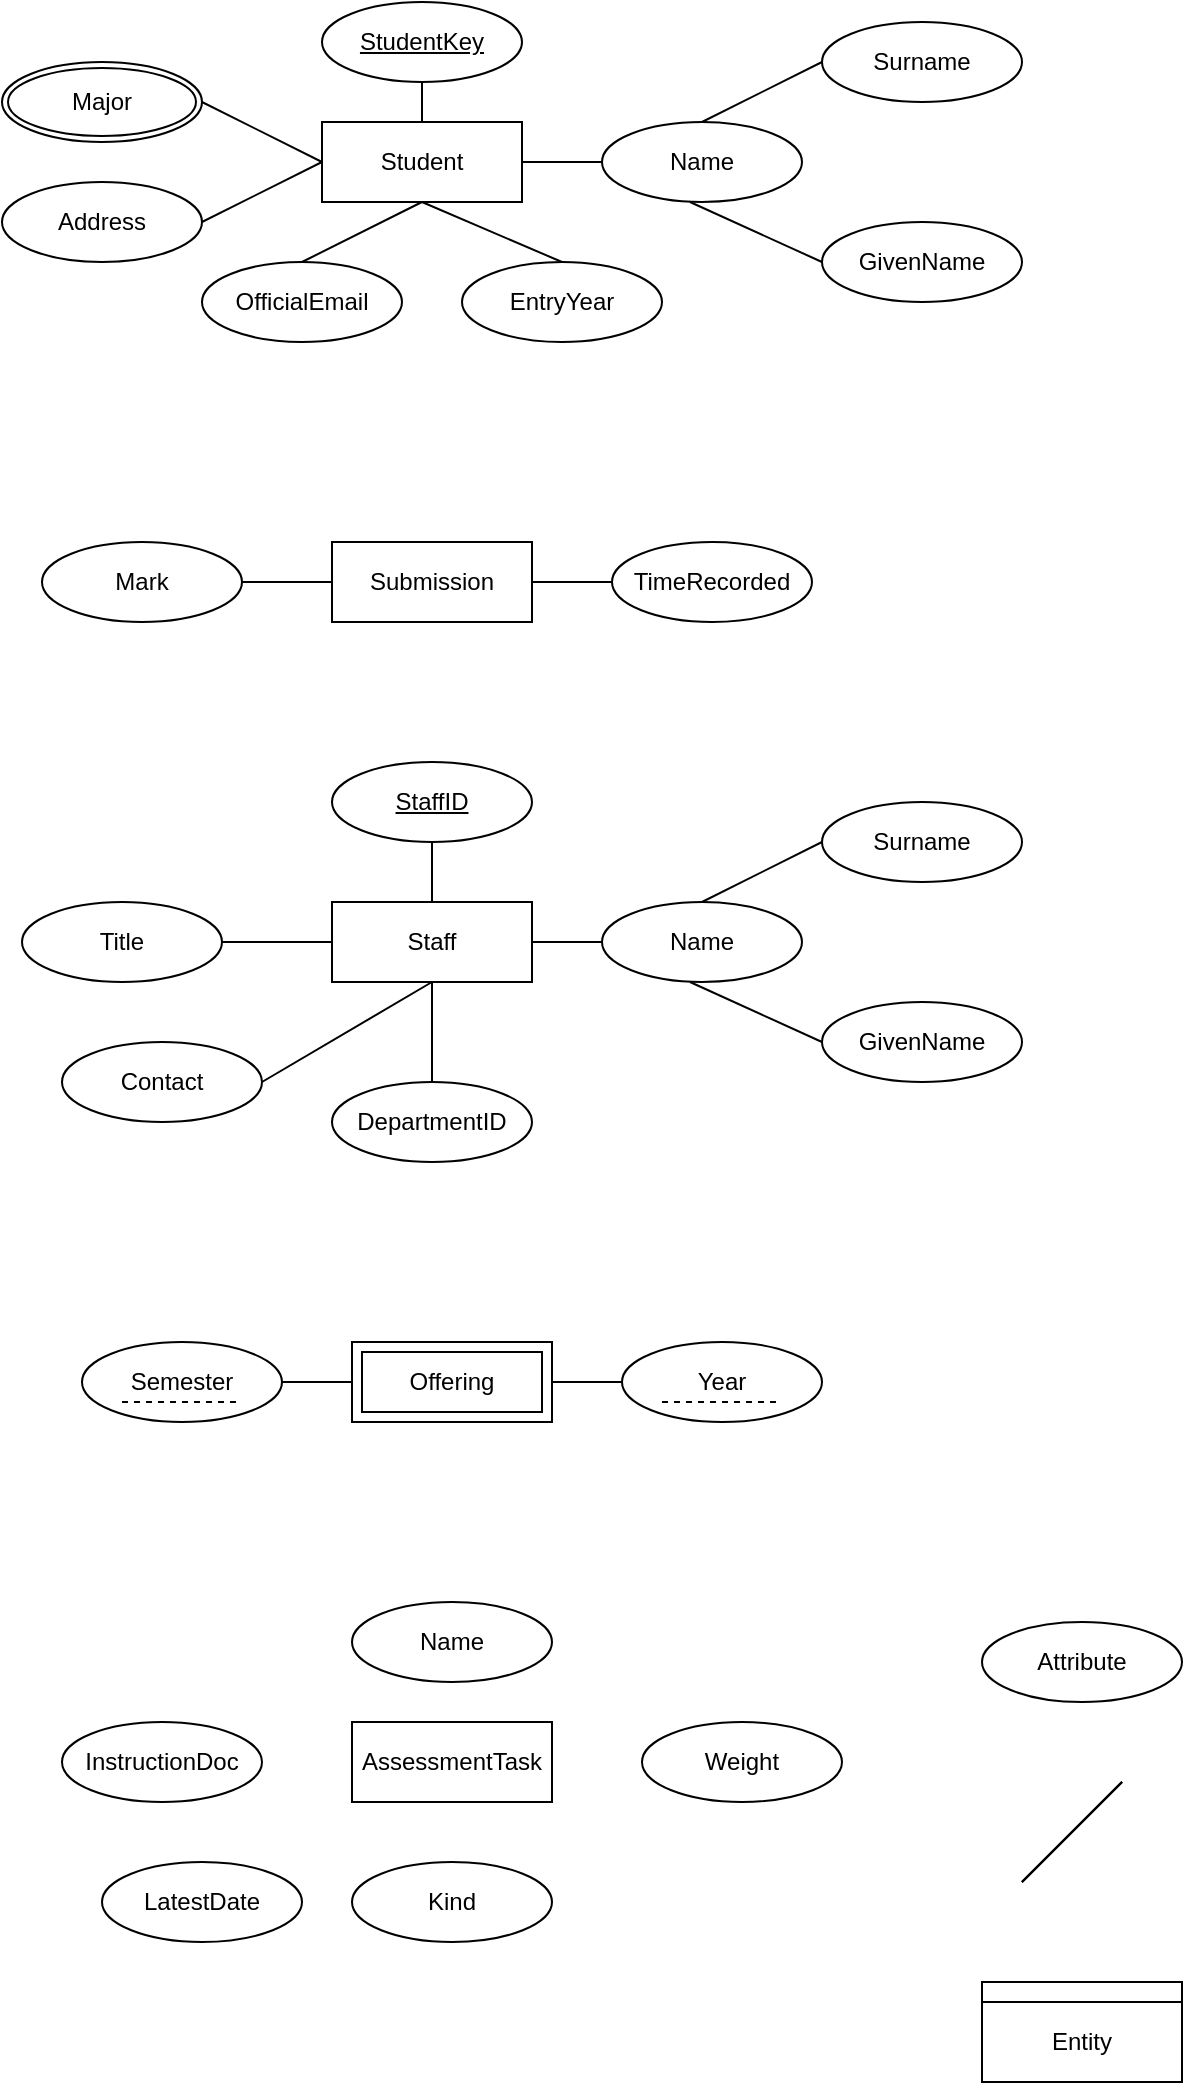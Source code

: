 <mxfile version="24.7.10">
  <diagram id="R2lEEEUBdFMjLlhIrx00" name="Page-1">
    <mxGraphModel dx="1674" dy="772" grid="1" gridSize="10" guides="1" tooltips="1" connect="1" arrows="1" fold="1" page="1" pageScale="1" pageWidth="850" pageHeight="1100" math="0" shadow="0" extFonts="Permanent Marker^https://fonts.googleapis.com/css?family=Permanent+Marker">
      <root>
        <mxCell id="0" />
        <mxCell id="1" parent="0" />
        <mxCell id="VCvnvQfGlQelMph8vwSg-2" value="Student" style="whiteSpace=wrap;html=1;align=center;" parent="1" vertex="1">
          <mxGeometry x="320" y="80" width="100" height="40" as="geometry" />
        </mxCell>
        <mxCell id="VCvnvQfGlQelMph8vwSg-3" value="&lt;u&gt;StudentKey&lt;/u&gt;" style="ellipse;whiteSpace=wrap;html=1;align=center;" parent="1" vertex="1">
          <mxGeometry x="320" y="20" width="100" height="40" as="geometry" />
        </mxCell>
        <mxCell id="VCvnvQfGlQelMph8vwSg-4" value="Name" style="ellipse;whiteSpace=wrap;html=1;align=center;" parent="1" vertex="1">
          <mxGeometry x="460" y="80" width="100" height="40" as="geometry" />
        </mxCell>
        <mxCell id="VCvnvQfGlQelMph8vwSg-5" value="" style="endArrow=none;html=1;rounded=0;entryX=0.5;entryY=1;entryDx=0;entryDy=0;exitX=0.5;exitY=0;exitDx=0;exitDy=0;" parent="1" source="VCvnvQfGlQelMph8vwSg-2" target="VCvnvQfGlQelMph8vwSg-3" edge="1">
          <mxGeometry width="50" height="50" relative="1" as="geometry">
            <mxPoint x="350" y="180" as="sourcePoint" />
            <mxPoint x="400" y="130" as="targetPoint" />
          </mxGeometry>
        </mxCell>
        <mxCell id="VCvnvQfGlQelMph8vwSg-6" value="" style="endArrow=none;html=1;rounded=0;entryX=1;entryY=0.5;entryDx=0;entryDy=0;exitX=0;exitY=0.5;exitDx=0;exitDy=0;" parent="1" source="VCvnvQfGlQelMph8vwSg-4" target="VCvnvQfGlQelMph8vwSg-2" edge="1">
          <mxGeometry width="50" height="50" relative="1" as="geometry">
            <mxPoint x="410" y="190" as="sourcePoint" />
            <mxPoint x="460" y="140" as="targetPoint" />
          </mxGeometry>
        </mxCell>
        <mxCell id="VCvnvQfGlQelMph8vwSg-7" value="TimeRecorded" style="ellipse;whiteSpace=wrap;html=1;align=center;" parent="1" vertex="1">
          <mxGeometry x="465" y="290" width="100" height="40" as="geometry" />
        </mxCell>
        <mxCell id="VCvnvQfGlQelMph8vwSg-8" value="Mark" style="ellipse;whiteSpace=wrap;html=1;align=center;" parent="1" vertex="1">
          <mxGeometry x="180" y="290" width="100" height="40" as="geometry" />
        </mxCell>
        <mxCell id="VCvnvQfGlQelMph8vwSg-9" value="OfficialEmail" style="ellipse;whiteSpace=wrap;html=1;align=center;" parent="1" vertex="1">
          <mxGeometry x="260" y="150" width="100" height="40" as="geometry" />
        </mxCell>
        <mxCell id="VCvnvQfGlQelMph8vwSg-10" value="Address" style="ellipse;whiteSpace=wrap;html=1;align=center;" parent="1" vertex="1">
          <mxGeometry x="160" y="110" width="100" height="40" as="geometry" />
        </mxCell>
        <mxCell id="VCvnvQfGlQelMph8vwSg-12" value="EntryYear" style="ellipse;whiteSpace=wrap;html=1;align=center;" parent="1" vertex="1">
          <mxGeometry x="390" y="150" width="100" height="40" as="geometry" />
        </mxCell>
        <mxCell id="VCvnvQfGlQelMph8vwSg-13" value="GivenName" style="ellipse;whiteSpace=wrap;html=1;align=center;" parent="1" vertex="1">
          <mxGeometry x="570" y="130" width="100" height="40" as="geometry" />
        </mxCell>
        <mxCell id="VCvnvQfGlQelMph8vwSg-14" value="Surname" style="ellipse;whiteSpace=wrap;html=1;align=center;" parent="1" vertex="1">
          <mxGeometry x="570" y="30" width="100" height="40" as="geometry" />
        </mxCell>
        <mxCell id="VCvnvQfGlQelMph8vwSg-15" value="" style="endArrow=none;html=1;rounded=0;entryX=0;entryY=0.5;entryDx=0;entryDy=0;exitX=0.5;exitY=0;exitDx=0;exitDy=0;" parent="1" source="VCvnvQfGlQelMph8vwSg-4" target="VCvnvQfGlQelMph8vwSg-14" edge="1">
          <mxGeometry width="50" height="50" relative="1" as="geometry">
            <mxPoint x="490" y="240" as="sourcePoint" />
            <mxPoint x="540" y="190" as="targetPoint" />
          </mxGeometry>
        </mxCell>
        <mxCell id="VCvnvQfGlQelMph8vwSg-16" value="" style="endArrow=none;html=1;rounded=0;entryX=0.5;entryY=1;entryDx=0;entryDy=0;exitX=0.5;exitY=0;exitDx=0;exitDy=0;" parent="1" source="VCvnvQfGlQelMph8vwSg-31" target="VCvnvQfGlQelMph8vwSg-40" edge="1">
          <mxGeometry width="50" height="50" relative="1" as="geometry">
            <mxPoint x="360" y="600" as="sourcePoint" />
            <mxPoint x="410" y="550" as="targetPoint" />
          </mxGeometry>
        </mxCell>
        <mxCell id="VCvnvQfGlQelMph8vwSg-18" value="" style="endArrow=none;html=1;rounded=0;entryX=0;entryY=0.5;entryDx=0;entryDy=0;exitX=1;exitY=0.5;exitDx=0;exitDy=0;" parent="1" source="VCvnvQfGlQelMph8vwSg-32" target="VCvnvQfGlQelMph8vwSg-7" edge="1">
          <mxGeometry width="50" height="50" relative="1" as="geometry">
            <mxPoint x="395" y="470" as="sourcePoint" />
            <mxPoint x="445" y="420" as="targetPoint" />
          </mxGeometry>
        </mxCell>
        <mxCell id="VCvnvQfGlQelMph8vwSg-19" value="" style="endArrow=none;html=1;rounded=0;entryX=1;entryY=0.5;entryDx=0;entryDy=0;exitX=0;exitY=0.5;exitDx=0;exitDy=0;" parent="1" source="VCvnvQfGlQelMph8vwSg-32" target="VCvnvQfGlQelMph8vwSg-8" edge="1">
          <mxGeometry width="50" height="50" relative="1" as="geometry">
            <mxPoint x="430" y="730" as="sourcePoint" />
            <mxPoint x="360" y="300" as="targetPoint" />
          </mxGeometry>
        </mxCell>
        <mxCell id="VCvnvQfGlQelMph8vwSg-20" value="" style="endArrow=none;html=1;rounded=0;entryX=0.5;entryY=1;entryDx=0;entryDy=0;exitX=0.5;exitY=0;exitDx=0;exitDy=0;" parent="1" source="VCvnvQfGlQelMph8vwSg-9" target="VCvnvQfGlQelMph8vwSg-2" edge="1">
          <mxGeometry width="50" height="50" relative="1" as="geometry">
            <mxPoint x="330" y="160" as="sourcePoint" />
            <mxPoint x="350" y="260" as="targetPoint" />
          </mxGeometry>
        </mxCell>
        <mxCell id="VCvnvQfGlQelMph8vwSg-21" value="" style="endArrow=none;html=1;rounded=0;entryX=0;entryY=0.5;entryDx=0;entryDy=0;exitX=1;exitY=0.5;exitDx=0;exitDy=0;" parent="1" source="VCvnvQfGlQelMph8vwSg-10" target="VCvnvQfGlQelMph8vwSg-2" edge="1">
          <mxGeometry width="50" height="50" relative="1" as="geometry">
            <mxPoint x="230" y="310" as="sourcePoint" />
            <mxPoint x="280" y="260" as="targetPoint" />
          </mxGeometry>
        </mxCell>
        <mxCell id="VCvnvQfGlQelMph8vwSg-22" value="" style="endArrow=none;html=1;rounded=0;entryX=0;entryY=0.5;entryDx=0;entryDy=0;exitX=1;exitY=0.5;exitDx=0;exitDy=0;" parent="1" source="VCvnvQfGlQelMph8vwSg-25" target="VCvnvQfGlQelMph8vwSg-2" edge="1">
          <mxGeometry width="50" height="50" relative="1" as="geometry">
            <mxPoint x="270" y="100" as="sourcePoint" />
            <mxPoint x="280" y="210" as="targetPoint" />
          </mxGeometry>
        </mxCell>
        <mxCell id="VCvnvQfGlQelMph8vwSg-23" value="" style="endArrow=none;html=1;rounded=0;entryX=0.5;entryY=1;entryDx=0;entryDy=0;exitX=0.5;exitY=0;exitDx=0;exitDy=0;" parent="1" source="VCvnvQfGlQelMph8vwSg-12" target="VCvnvQfGlQelMph8vwSg-2" edge="1">
          <mxGeometry width="50" height="50" relative="1" as="geometry">
            <mxPoint x="240" y="280" as="sourcePoint" />
            <mxPoint x="290" y="230" as="targetPoint" />
          </mxGeometry>
        </mxCell>
        <mxCell id="VCvnvQfGlQelMph8vwSg-24" value="" style="endArrow=none;html=1;rounded=0;entryX=0.44;entryY=1;entryDx=0;entryDy=0;entryPerimeter=0;exitX=0;exitY=0.5;exitDx=0;exitDy=0;" parent="1" source="VCvnvQfGlQelMph8vwSg-13" target="VCvnvQfGlQelMph8vwSg-4" edge="1">
          <mxGeometry width="50" height="50" relative="1" as="geometry">
            <mxPoint x="485" y="220" as="sourcePoint" />
            <mxPoint x="535" y="170" as="targetPoint" />
          </mxGeometry>
        </mxCell>
        <mxCell id="VCvnvQfGlQelMph8vwSg-25" value="Major" style="ellipse;shape=doubleEllipse;margin=3;whiteSpace=wrap;html=1;align=center;" parent="1" vertex="1">
          <mxGeometry x="160" y="50" width="100" height="40" as="geometry" />
        </mxCell>
        <mxCell id="VCvnvQfGlQelMph8vwSg-26" value="Entity" style="whiteSpace=wrap;html=1;align=center;" parent="1" vertex="1">
          <mxGeometry x="650" y="1010" width="100" height="40" as="geometry" />
        </mxCell>
        <mxCell id="VCvnvQfGlQelMph8vwSg-27" value="Entity" style="whiteSpace=wrap;html=1;align=center;" parent="1" vertex="1">
          <mxGeometry x="650" y="1010" width="100" height="40" as="geometry" />
        </mxCell>
        <mxCell id="VCvnvQfGlQelMph8vwSg-28" value="Entity" style="whiteSpace=wrap;html=1;align=center;" parent="1" vertex="1">
          <mxGeometry x="650" y="1020" width="100" height="40" as="geometry" />
        </mxCell>
        <mxCell id="VCvnvQfGlQelMph8vwSg-29" value="AssessmentTask" style="whiteSpace=wrap;html=1;align=center;" parent="1" vertex="1">
          <mxGeometry x="335" y="880" width="100" height="40" as="geometry" />
        </mxCell>
        <mxCell id="VCvnvQfGlQelMph8vwSg-31" value="Staff" style="whiteSpace=wrap;html=1;align=center;" parent="1" vertex="1">
          <mxGeometry x="325" y="470" width="100" height="40" as="geometry" />
        </mxCell>
        <mxCell id="VCvnvQfGlQelMph8vwSg-32" value="Submission" style="whiteSpace=wrap;html=1;align=center;" parent="1" vertex="1">
          <mxGeometry x="325" y="290" width="100" height="40" as="geometry" />
        </mxCell>
        <mxCell id="VCvnvQfGlQelMph8vwSg-37" value="DepartmentID" style="ellipse;whiteSpace=wrap;html=1;align=center;" parent="1" vertex="1">
          <mxGeometry x="325" y="560" width="100" height="40" as="geometry" />
        </mxCell>
        <mxCell id="VCvnvQfGlQelMph8vwSg-38" value="Contact" style="ellipse;whiteSpace=wrap;html=1;align=center;" parent="1" vertex="1">
          <mxGeometry x="190" y="540" width="100" height="40" as="geometry" />
        </mxCell>
        <mxCell id="VCvnvQfGlQelMph8vwSg-39" value="Title" style="ellipse;whiteSpace=wrap;html=1;align=center;" parent="1" vertex="1">
          <mxGeometry x="170" y="470" width="100" height="40" as="geometry" />
        </mxCell>
        <mxCell id="VCvnvQfGlQelMph8vwSg-40" value="&lt;u&gt;StaffID&lt;/u&gt;" style="ellipse;whiteSpace=wrap;html=1;align=center;" parent="1" vertex="1">
          <mxGeometry x="325" y="400" width="100" height="40" as="geometry" />
        </mxCell>
        <mxCell id="eXlouW0JOAqDYS6c-oz2-2" value="Name" style="ellipse;whiteSpace=wrap;html=1;align=center;" parent="1" vertex="1">
          <mxGeometry x="460" y="470" width="100" height="40" as="geometry" />
        </mxCell>
        <mxCell id="eXlouW0JOAqDYS6c-oz2-3" value="GivenName" style="ellipse;whiteSpace=wrap;html=1;align=center;" parent="1" vertex="1">
          <mxGeometry x="570" y="520" width="100" height="40" as="geometry" />
        </mxCell>
        <mxCell id="eXlouW0JOAqDYS6c-oz2-4" value="Surname" style="ellipse;whiteSpace=wrap;html=1;align=center;" parent="1" vertex="1">
          <mxGeometry x="570" y="420" width="100" height="40" as="geometry" />
        </mxCell>
        <mxCell id="eXlouW0JOAqDYS6c-oz2-5" value="" style="endArrow=none;html=1;rounded=0;entryX=0;entryY=0.5;entryDx=0;entryDy=0;exitX=0.5;exitY=0;exitDx=0;exitDy=0;" parent="1" source="eXlouW0JOAqDYS6c-oz2-2" target="eXlouW0JOAqDYS6c-oz2-4" edge="1">
          <mxGeometry width="50" height="50" relative="1" as="geometry">
            <mxPoint x="490" y="630" as="sourcePoint" />
            <mxPoint x="540" y="580" as="targetPoint" />
          </mxGeometry>
        </mxCell>
        <mxCell id="eXlouW0JOAqDYS6c-oz2-6" value="" style="endArrow=none;html=1;rounded=0;entryX=0.44;entryY=1;entryDx=0;entryDy=0;entryPerimeter=0;exitX=0;exitY=0.5;exitDx=0;exitDy=0;" parent="1" source="eXlouW0JOAqDYS6c-oz2-3" target="eXlouW0JOAqDYS6c-oz2-2" edge="1">
          <mxGeometry width="50" height="50" relative="1" as="geometry">
            <mxPoint x="485" y="610" as="sourcePoint" />
            <mxPoint x="535" y="560" as="targetPoint" />
          </mxGeometry>
        </mxCell>
        <mxCell id="eXlouW0JOAqDYS6c-oz2-7" value="" style="endArrow=none;html=1;rounded=0;entryX=0.5;entryY=1;entryDx=0;entryDy=0;exitX=0.5;exitY=0;exitDx=0;exitDy=0;" parent="1" source="VCvnvQfGlQelMph8vwSg-37" target="VCvnvQfGlQelMph8vwSg-31" edge="1">
          <mxGeometry width="50" height="50" relative="1" as="geometry">
            <mxPoint x="375" y="560" as="sourcePoint" />
            <mxPoint x="400" y="510" as="targetPoint" />
          </mxGeometry>
        </mxCell>
        <mxCell id="eXlouW0JOAqDYS6c-oz2-8" value="" style="endArrow=none;html=1;rounded=0;entryX=0.5;entryY=1;entryDx=0;entryDy=0;exitX=1;exitY=0.5;exitDx=0;exitDy=0;" parent="1" source="VCvnvQfGlQelMph8vwSg-38" target="VCvnvQfGlQelMph8vwSg-31" edge="1">
          <mxGeometry width="50" height="50" relative="1" as="geometry">
            <mxPoint x="270" y="560" as="sourcePoint" />
            <mxPoint x="300" y="580" as="targetPoint" />
          </mxGeometry>
        </mxCell>
        <mxCell id="eXlouW0JOAqDYS6c-oz2-9" value="" style="endArrow=none;html=1;rounded=0;entryX=0;entryY=0.5;entryDx=0;entryDy=0;exitX=1;exitY=0.5;exitDx=0;exitDy=0;" parent="1" source="VCvnvQfGlQelMph8vwSg-39" target="VCvnvQfGlQelMph8vwSg-31" edge="1">
          <mxGeometry width="50" height="50" relative="1" as="geometry">
            <mxPoint x="260" y="490" as="sourcePoint" />
            <mxPoint x="280" y="480" as="targetPoint" />
          </mxGeometry>
        </mxCell>
        <mxCell id="eXlouW0JOAqDYS6c-oz2-10" value="" style="endArrow=none;html=1;rounded=0;entryX=0;entryY=0.5;entryDx=0;entryDy=0;exitX=1;exitY=0.5;exitDx=0;exitDy=0;" parent="1" source="VCvnvQfGlQelMph8vwSg-31" target="eXlouW0JOAqDYS6c-oz2-2" edge="1">
          <mxGeometry width="50" height="50" relative="1" as="geometry">
            <mxPoint x="370" y="610" as="sourcePoint" />
            <mxPoint x="420" y="560" as="targetPoint" />
          </mxGeometry>
        </mxCell>
        <mxCell id="mnN8IoAwBoR8R1zvXEXl-6" value="Attribute" style="ellipse;whiteSpace=wrap;html=1;align=center;" parent="1" vertex="1">
          <mxGeometry x="650" y="830" width="100" height="40" as="geometry" />
        </mxCell>
        <mxCell id="mnN8IoAwBoR8R1zvXEXl-7" value="LatestDate" style="ellipse;whiteSpace=wrap;html=1;align=center;" parent="1" vertex="1">
          <mxGeometry x="210" y="950" width="100" height="40" as="geometry" />
        </mxCell>
        <mxCell id="mnN8IoAwBoR8R1zvXEXl-8" value="InstructionDoc" style="ellipse;whiteSpace=wrap;html=1;align=center;" parent="1" vertex="1">
          <mxGeometry x="190" y="880" width="100" height="40" as="geometry" />
        </mxCell>
        <mxCell id="mnN8IoAwBoR8R1zvXEXl-9" value="Kind" style="ellipse;whiteSpace=wrap;html=1;align=center;" parent="1" vertex="1">
          <mxGeometry x="335" y="950" width="100" height="40" as="geometry" />
        </mxCell>
        <mxCell id="mnN8IoAwBoR8R1zvXEXl-10" value="Weight" style="ellipse;whiteSpace=wrap;html=1;align=center;" parent="1" vertex="1">
          <mxGeometry x="480" y="880" width="100" height="40" as="geometry" />
        </mxCell>
        <mxCell id="mnN8IoAwBoR8R1zvXEXl-11" value="Name" style="ellipse;whiteSpace=wrap;html=1;align=center;" parent="1" vertex="1">
          <mxGeometry x="335" y="820" width="100" height="40" as="geometry" />
        </mxCell>
        <mxCell id="mnN8IoAwBoR8R1zvXEXl-12" value="Year" style="ellipse;whiteSpace=wrap;html=1;align=center;" parent="1" vertex="1">
          <mxGeometry x="470" y="690" width="100" height="40" as="geometry" />
        </mxCell>
        <mxCell id="mnN8IoAwBoR8R1zvXEXl-13" value="Semester" style="ellipse;whiteSpace=wrap;html=1;align=center;" parent="1" vertex="1">
          <mxGeometry x="200" y="690" width="100" height="40" as="geometry" />
        </mxCell>
        <mxCell id="mnN8IoAwBoR8R1zvXEXl-14" value="Offering" style="shape=ext;margin=3;double=1;whiteSpace=wrap;html=1;align=center;" parent="1" vertex="1">
          <mxGeometry x="335" y="690" width="100" height="40" as="geometry" />
        </mxCell>
        <mxCell id="mnN8IoAwBoR8R1zvXEXl-15" value="" style="endArrow=none;dashed=1;html=1;rounded=0;" parent="1" edge="1">
          <mxGeometry width="50" height="50" relative="1" as="geometry">
            <mxPoint x="220" y="720" as="sourcePoint" />
            <mxPoint x="280" y="720" as="targetPoint" />
          </mxGeometry>
        </mxCell>
        <mxCell id="mnN8IoAwBoR8R1zvXEXl-17" value="" style="endArrow=none;dashed=1;html=1;rounded=0;" parent="1" edge="1">
          <mxGeometry width="50" height="50" relative="1" as="geometry">
            <mxPoint x="490" y="720" as="sourcePoint" />
            <mxPoint x="550" y="720" as="targetPoint" />
          </mxGeometry>
        </mxCell>
        <mxCell id="mnN8IoAwBoR8R1zvXEXl-19" value="" style="endArrow=none;html=1;rounded=0;" parent="1" edge="1">
          <mxGeometry width="50" height="50" relative="1" as="geometry">
            <mxPoint x="670" y="960" as="sourcePoint" />
            <mxPoint x="720" y="910" as="targetPoint" />
          </mxGeometry>
        </mxCell>
        <mxCell id="mnN8IoAwBoR8R1zvXEXl-20" value="" style="endArrow=none;html=1;rounded=0;" parent="1" edge="1">
          <mxGeometry width="50" height="50" relative="1" as="geometry">
            <mxPoint x="670" y="960" as="sourcePoint" />
            <mxPoint x="720" y="910" as="targetPoint" />
          </mxGeometry>
        </mxCell>
        <mxCell id="mnN8IoAwBoR8R1zvXEXl-21" value="" style="endArrow=none;html=1;rounded=0;" parent="1" edge="1">
          <mxGeometry width="50" height="50" relative="1" as="geometry">
            <mxPoint x="670" y="960" as="sourcePoint" />
            <mxPoint x="720" y="910" as="targetPoint" />
          </mxGeometry>
        </mxCell>
        <mxCell id="mnN8IoAwBoR8R1zvXEXl-22" value="" style="endArrow=none;html=1;rounded=0;exitX=1;exitY=0.5;exitDx=0;exitDy=0;entryX=0;entryY=0.5;entryDx=0;entryDy=0;" parent="1" source="mnN8IoAwBoR8R1zvXEXl-14" target="mnN8IoAwBoR8R1zvXEXl-12" edge="1">
          <mxGeometry width="50" height="50" relative="1" as="geometry">
            <mxPoint x="500" y="580" as="sourcePoint" />
            <mxPoint x="540" y="600" as="targetPoint" />
          </mxGeometry>
        </mxCell>
        <mxCell id="mnN8IoAwBoR8R1zvXEXl-23" value="" style="endArrow=none;html=1;rounded=0;exitX=1;exitY=0.5;exitDx=0;exitDy=0;entryX=0;entryY=0.5;entryDx=0;entryDy=0;" parent="1" source="mnN8IoAwBoR8R1zvXEXl-13" target="mnN8IoAwBoR8R1zvXEXl-14" edge="1">
          <mxGeometry width="50" height="50" relative="1" as="geometry">
            <mxPoint x="310" y="630" as="sourcePoint" />
            <mxPoint x="360" y="580" as="targetPoint" />
          </mxGeometry>
        </mxCell>
      </root>
    </mxGraphModel>
  </diagram>
</mxfile>
